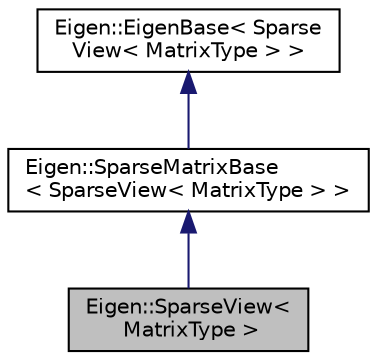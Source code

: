 digraph "Eigen::SparseView&lt; MatrixType &gt;"
{
  edge [fontname="Helvetica",fontsize="10",labelfontname="Helvetica",labelfontsize="10"];
  node [fontname="Helvetica",fontsize="10",shape=record];
  Node1 [label="Eigen::SparseView\<\l MatrixType \>",height=0.2,width=0.4,color="black", fillcolor="grey75", style="filled" fontcolor="black"];
  Node2 -> Node1 [dir="back",color="midnightblue",fontsize="10",style="solid",fontname="Helvetica"];
  Node2 [label="Eigen::SparseMatrixBase\l\< SparseView\< MatrixType \> \>",height=0.2,width=0.4,color="black", fillcolor="white", style="filled",URL="$classEigen_1_1SparseMatrixBase.html"];
  Node3 -> Node2 [dir="back",color="midnightblue",fontsize="10",style="solid",fontname="Helvetica"];
  Node3 [label="Eigen::EigenBase\< Sparse\lView\< MatrixType \> \>",height=0.2,width=0.4,color="black", fillcolor="white", style="filled",URL="$structEigen_1_1EigenBase.html"];
}

